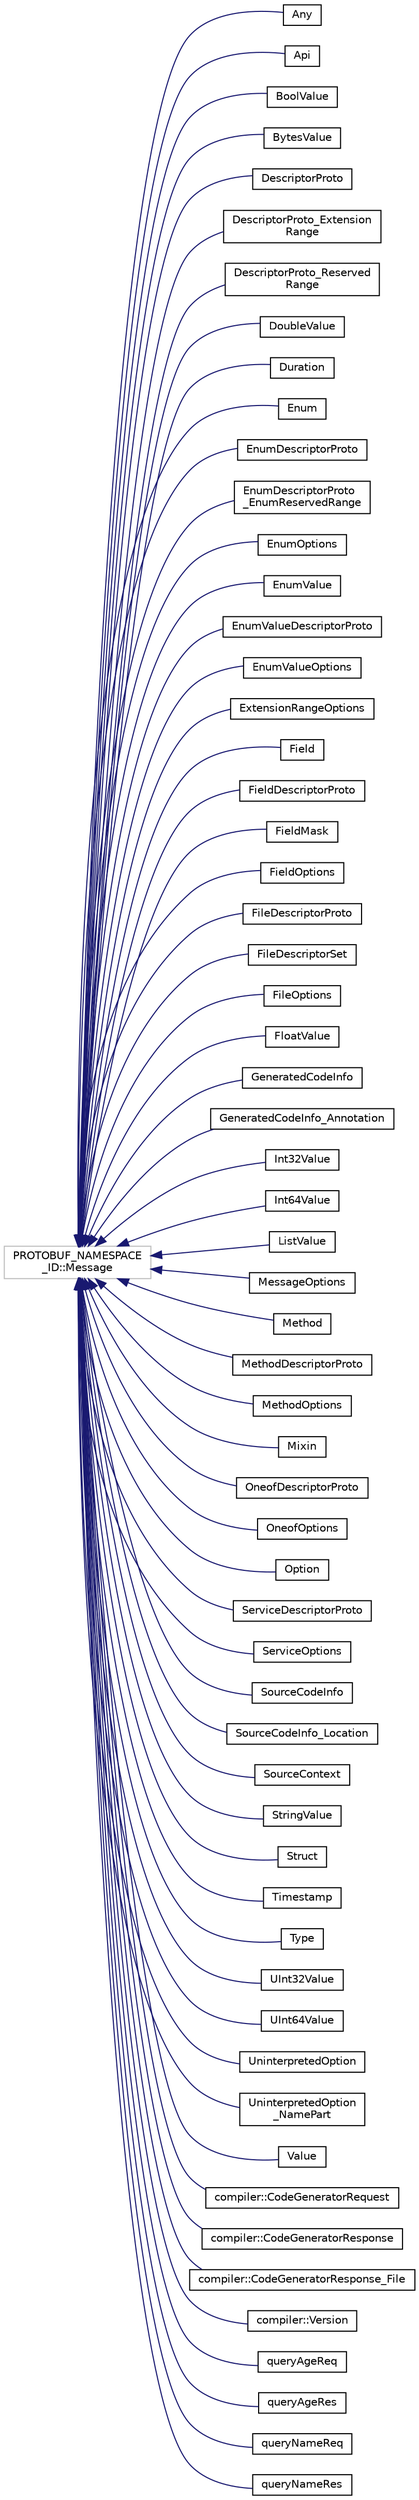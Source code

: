 digraph "类继承关系图"
{
 // LATEX_PDF_SIZE
  edge [fontname="Helvetica",fontsize="10",labelfontname="Helvetica",labelfontsize="10"];
  node [fontname="Helvetica",fontsize="10",shape=record];
  rankdir="LR";
  Node697 [label="PROTOBUF_NAMESPACE\l_ID::Message",height=0.2,width=0.4,color="grey75", fillcolor="white", style="filled",tooltip=" "];
  Node697 -> Node0 [dir="back",color="midnightblue",fontsize="10",style="solid",fontname="Helvetica"];
  Node0 [label="Any",height=0.2,width=0.4,color="black", fillcolor="white", style="filled",URL="$classAny.html",tooltip=" "];
  Node697 -> Node699 [dir="back",color="midnightblue",fontsize="10",style="solid",fontname="Helvetica"];
  Node699 [label="Api",height=0.2,width=0.4,color="black", fillcolor="white", style="filled",URL="$classApi.html",tooltip=" "];
  Node697 -> Node700 [dir="back",color="midnightblue",fontsize="10",style="solid",fontname="Helvetica"];
  Node700 [label="BoolValue",height=0.2,width=0.4,color="black", fillcolor="white", style="filled",URL="$classBoolValue.html",tooltip=" "];
  Node697 -> Node701 [dir="back",color="midnightblue",fontsize="10",style="solid",fontname="Helvetica"];
  Node701 [label="BytesValue",height=0.2,width=0.4,color="black", fillcolor="white", style="filled",URL="$classBytesValue.html",tooltip=" "];
  Node697 -> Node702 [dir="back",color="midnightblue",fontsize="10",style="solid",fontname="Helvetica"];
  Node702 [label="DescriptorProto",height=0.2,width=0.4,color="black", fillcolor="white", style="filled",URL="$classDescriptorProto.html",tooltip=" "];
  Node697 -> Node703 [dir="back",color="midnightblue",fontsize="10",style="solid",fontname="Helvetica"];
  Node703 [label="DescriptorProto_Extension\lRange",height=0.2,width=0.4,color="black", fillcolor="white", style="filled",URL="$classDescriptorProto__ExtensionRange.html",tooltip=" "];
  Node697 -> Node704 [dir="back",color="midnightblue",fontsize="10",style="solid",fontname="Helvetica"];
  Node704 [label="DescriptorProto_Reserved\lRange",height=0.2,width=0.4,color="black", fillcolor="white", style="filled",URL="$classDescriptorProto__ReservedRange.html",tooltip=" "];
  Node697 -> Node705 [dir="back",color="midnightblue",fontsize="10",style="solid",fontname="Helvetica"];
  Node705 [label="DoubleValue",height=0.2,width=0.4,color="black", fillcolor="white", style="filled",URL="$classDoubleValue.html",tooltip=" "];
  Node697 -> Node706 [dir="back",color="midnightblue",fontsize="10",style="solid",fontname="Helvetica"];
  Node706 [label="Duration",height=0.2,width=0.4,color="black", fillcolor="white", style="filled",URL="$classDuration.html",tooltip=" "];
  Node697 -> Node707 [dir="back",color="midnightblue",fontsize="10",style="solid",fontname="Helvetica"];
  Node707 [label="Enum",height=0.2,width=0.4,color="black", fillcolor="white", style="filled",URL="$classEnum.html",tooltip=" "];
  Node697 -> Node708 [dir="back",color="midnightblue",fontsize="10",style="solid",fontname="Helvetica"];
  Node708 [label="EnumDescriptorProto",height=0.2,width=0.4,color="black", fillcolor="white", style="filled",URL="$classEnumDescriptorProto.html",tooltip=" "];
  Node697 -> Node709 [dir="back",color="midnightblue",fontsize="10",style="solid",fontname="Helvetica"];
  Node709 [label="EnumDescriptorProto\l_EnumReservedRange",height=0.2,width=0.4,color="black", fillcolor="white", style="filled",URL="$classEnumDescriptorProto__EnumReservedRange.html",tooltip=" "];
  Node697 -> Node710 [dir="back",color="midnightblue",fontsize="10",style="solid",fontname="Helvetica"];
  Node710 [label="EnumOptions",height=0.2,width=0.4,color="black", fillcolor="white", style="filled",URL="$classEnumOptions.html",tooltip=" "];
  Node697 -> Node711 [dir="back",color="midnightblue",fontsize="10",style="solid",fontname="Helvetica"];
  Node711 [label="EnumValue",height=0.2,width=0.4,color="black", fillcolor="white", style="filled",URL="$classEnumValue.html",tooltip=" "];
  Node697 -> Node712 [dir="back",color="midnightblue",fontsize="10",style="solid",fontname="Helvetica"];
  Node712 [label="EnumValueDescriptorProto",height=0.2,width=0.4,color="black", fillcolor="white", style="filled",URL="$classEnumValueDescriptorProto.html",tooltip=" "];
  Node697 -> Node713 [dir="back",color="midnightblue",fontsize="10",style="solid",fontname="Helvetica"];
  Node713 [label="EnumValueOptions",height=0.2,width=0.4,color="black", fillcolor="white", style="filled",URL="$classEnumValueOptions.html",tooltip=" "];
  Node697 -> Node714 [dir="back",color="midnightblue",fontsize="10",style="solid",fontname="Helvetica"];
  Node714 [label="ExtensionRangeOptions",height=0.2,width=0.4,color="black", fillcolor="white", style="filled",URL="$classExtensionRangeOptions.html",tooltip=" "];
  Node697 -> Node715 [dir="back",color="midnightblue",fontsize="10",style="solid",fontname="Helvetica"];
  Node715 [label="Field",height=0.2,width=0.4,color="black", fillcolor="white", style="filled",URL="$classField.html",tooltip=" "];
  Node697 -> Node716 [dir="back",color="midnightblue",fontsize="10",style="solid",fontname="Helvetica"];
  Node716 [label="FieldDescriptorProto",height=0.2,width=0.4,color="black", fillcolor="white", style="filled",URL="$classFieldDescriptorProto.html",tooltip=" "];
  Node697 -> Node717 [dir="back",color="midnightblue",fontsize="10",style="solid",fontname="Helvetica"];
  Node717 [label="FieldMask",height=0.2,width=0.4,color="black", fillcolor="white", style="filled",URL="$classFieldMask.html",tooltip=" "];
  Node697 -> Node718 [dir="back",color="midnightblue",fontsize="10",style="solid",fontname="Helvetica"];
  Node718 [label="FieldOptions",height=0.2,width=0.4,color="black", fillcolor="white", style="filled",URL="$classFieldOptions.html",tooltip=" "];
  Node697 -> Node719 [dir="back",color="midnightblue",fontsize="10",style="solid",fontname="Helvetica"];
  Node719 [label="FileDescriptorProto",height=0.2,width=0.4,color="black", fillcolor="white", style="filled",URL="$classFileDescriptorProto.html",tooltip=" "];
  Node697 -> Node720 [dir="back",color="midnightblue",fontsize="10",style="solid",fontname="Helvetica"];
  Node720 [label="FileDescriptorSet",height=0.2,width=0.4,color="black", fillcolor="white", style="filled",URL="$classFileDescriptorSet.html",tooltip=" "];
  Node697 -> Node721 [dir="back",color="midnightblue",fontsize="10",style="solid",fontname="Helvetica"];
  Node721 [label="FileOptions",height=0.2,width=0.4,color="black", fillcolor="white", style="filled",URL="$classFileOptions.html",tooltip=" "];
  Node697 -> Node722 [dir="back",color="midnightblue",fontsize="10",style="solid",fontname="Helvetica"];
  Node722 [label="FloatValue",height=0.2,width=0.4,color="black", fillcolor="white", style="filled",URL="$classFloatValue.html",tooltip=" "];
  Node697 -> Node723 [dir="back",color="midnightblue",fontsize="10",style="solid",fontname="Helvetica"];
  Node723 [label="GeneratedCodeInfo",height=0.2,width=0.4,color="black", fillcolor="white", style="filled",URL="$classGeneratedCodeInfo.html",tooltip=" "];
  Node697 -> Node724 [dir="back",color="midnightblue",fontsize="10",style="solid",fontname="Helvetica"];
  Node724 [label="GeneratedCodeInfo_Annotation",height=0.2,width=0.4,color="black", fillcolor="white", style="filled",URL="$classGeneratedCodeInfo__Annotation.html",tooltip=" "];
  Node697 -> Node725 [dir="back",color="midnightblue",fontsize="10",style="solid",fontname="Helvetica"];
  Node725 [label="Int32Value",height=0.2,width=0.4,color="black", fillcolor="white", style="filled",URL="$classInt32Value.html",tooltip=" "];
  Node697 -> Node726 [dir="back",color="midnightblue",fontsize="10",style="solid",fontname="Helvetica"];
  Node726 [label="Int64Value",height=0.2,width=0.4,color="black", fillcolor="white", style="filled",URL="$classInt64Value.html",tooltip=" "];
  Node697 -> Node727 [dir="back",color="midnightblue",fontsize="10",style="solid",fontname="Helvetica"];
  Node727 [label="ListValue",height=0.2,width=0.4,color="black", fillcolor="white", style="filled",URL="$classListValue.html",tooltip=" "];
  Node697 -> Node728 [dir="back",color="midnightblue",fontsize="10",style="solid",fontname="Helvetica"];
  Node728 [label="MessageOptions",height=0.2,width=0.4,color="black", fillcolor="white", style="filled",URL="$classMessageOptions.html",tooltip=" "];
  Node697 -> Node729 [dir="back",color="midnightblue",fontsize="10",style="solid",fontname="Helvetica"];
  Node729 [label="Method",height=0.2,width=0.4,color="black", fillcolor="white", style="filled",URL="$classMethod.html",tooltip=" "];
  Node697 -> Node730 [dir="back",color="midnightblue",fontsize="10",style="solid",fontname="Helvetica"];
  Node730 [label="MethodDescriptorProto",height=0.2,width=0.4,color="black", fillcolor="white", style="filled",URL="$classMethodDescriptorProto.html",tooltip=" "];
  Node697 -> Node731 [dir="back",color="midnightblue",fontsize="10",style="solid",fontname="Helvetica"];
  Node731 [label="MethodOptions",height=0.2,width=0.4,color="black", fillcolor="white", style="filled",URL="$classMethodOptions.html",tooltip=" "];
  Node697 -> Node732 [dir="back",color="midnightblue",fontsize="10",style="solid",fontname="Helvetica"];
  Node732 [label="Mixin",height=0.2,width=0.4,color="black", fillcolor="white", style="filled",URL="$classMixin.html",tooltip=" "];
  Node697 -> Node733 [dir="back",color="midnightblue",fontsize="10",style="solid",fontname="Helvetica"];
  Node733 [label="OneofDescriptorProto",height=0.2,width=0.4,color="black", fillcolor="white", style="filled",URL="$classOneofDescriptorProto.html",tooltip=" "];
  Node697 -> Node734 [dir="back",color="midnightblue",fontsize="10",style="solid",fontname="Helvetica"];
  Node734 [label="OneofOptions",height=0.2,width=0.4,color="black", fillcolor="white", style="filled",URL="$classOneofOptions.html",tooltip=" "];
  Node697 -> Node735 [dir="back",color="midnightblue",fontsize="10",style="solid",fontname="Helvetica"];
  Node735 [label="Option",height=0.2,width=0.4,color="black", fillcolor="white", style="filled",URL="$classOption.html",tooltip=" "];
  Node697 -> Node736 [dir="back",color="midnightblue",fontsize="10",style="solid",fontname="Helvetica"];
  Node736 [label="ServiceDescriptorProto",height=0.2,width=0.4,color="black", fillcolor="white", style="filled",URL="$classServiceDescriptorProto.html",tooltip=" "];
  Node697 -> Node737 [dir="back",color="midnightblue",fontsize="10",style="solid",fontname="Helvetica"];
  Node737 [label="ServiceOptions",height=0.2,width=0.4,color="black", fillcolor="white", style="filled",URL="$classServiceOptions.html",tooltip=" "];
  Node697 -> Node738 [dir="back",color="midnightblue",fontsize="10",style="solid",fontname="Helvetica"];
  Node738 [label="SourceCodeInfo",height=0.2,width=0.4,color="black", fillcolor="white", style="filled",URL="$classSourceCodeInfo.html",tooltip=" "];
  Node697 -> Node739 [dir="back",color="midnightblue",fontsize="10",style="solid",fontname="Helvetica"];
  Node739 [label="SourceCodeInfo_Location",height=0.2,width=0.4,color="black", fillcolor="white", style="filled",URL="$classSourceCodeInfo__Location.html",tooltip=" "];
  Node697 -> Node740 [dir="back",color="midnightblue",fontsize="10",style="solid",fontname="Helvetica"];
  Node740 [label="SourceContext",height=0.2,width=0.4,color="black", fillcolor="white", style="filled",URL="$classSourceContext.html",tooltip=" "];
  Node697 -> Node741 [dir="back",color="midnightblue",fontsize="10",style="solid",fontname="Helvetica"];
  Node741 [label="StringValue",height=0.2,width=0.4,color="black", fillcolor="white", style="filled",URL="$classStringValue.html",tooltip=" "];
  Node697 -> Node742 [dir="back",color="midnightblue",fontsize="10",style="solid",fontname="Helvetica"];
  Node742 [label="Struct",height=0.2,width=0.4,color="black", fillcolor="white", style="filled",URL="$classStruct.html",tooltip=" "];
  Node697 -> Node743 [dir="back",color="midnightblue",fontsize="10",style="solid",fontname="Helvetica"];
  Node743 [label="Timestamp",height=0.2,width=0.4,color="black", fillcolor="white", style="filled",URL="$classTimestamp.html",tooltip=" "];
  Node697 -> Node744 [dir="back",color="midnightblue",fontsize="10",style="solid",fontname="Helvetica"];
  Node744 [label="Type",height=0.2,width=0.4,color="black", fillcolor="white", style="filled",URL="$classType.html",tooltip=" "];
  Node697 -> Node745 [dir="back",color="midnightblue",fontsize="10",style="solid",fontname="Helvetica"];
  Node745 [label="UInt32Value",height=0.2,width=0.4,color="black", fillcolor="white", style="filled",URL="$classUInt32Value.html",tooltip=" "];
  Node697 -> Node746 [dir="back",color="midnightblue",fontsize="10",style="solid",fontname="Helvetica"];
  Node746 [label="UInt64Value",height=0.2,width=0.4,color="black", fillcolor="white", style="filled",URL="$classUInt64Value.html",tooltip=" "];
  Node697 -> Node747 [dir="back",color="midnightblue",fontsize="10",style="solid",fontname="Helvetica"];
  Node747 [label="UninterpretedOption",height=0.2,width=0.4,color="black", fillcolor="white", style="filled",URL="$classUninterpretedOption.html",tooltip=" "];
  Node697 -> Node748 [dir="back",color="midnightblue",fontsize="10",style="solid",fontname="Helvetica"];
  Node748 [label="UninterpretedOption\l_NamePart",height=0.2,width=0.4,color="black", fillcolor="white", style="filled",URL="$classUninterpretedOption__NamePart.html",tooltip=" "];
  Node697 -> Node749 [dir="back",color="midnightblue",fontsize="10",style="solid",fontname="Helvetica"];
  Node749 [label="Value",height=0.2,width=0.4,color="black", fillcolor="white", style="filled",URL="$classValue.html",tooltip=" "];
  Node697 -> Node750 [dir="back",color="midnightblue",fontsize="10",style="solid",fontname="Helvetica"];
  Node750 [label="compiler::CodeGeneratorRequest",height=0.2,width=0.4,color="black", fillcolor="white", style="filled",URL="$classcompiler_1_1CodeGeneratorRequest.html",tooltip=" "];
  Node697 -> Node751 [dir="back",color="midnightblue",fontsize="10",style="solid",fontname="Helvetica"];
  Node751 [label="compiler::CodeGeneratorResponse",height=0.2,width=0.4,color="black", fillcolor="white", style="filled",URL="$classcompiler_1_1CodeGeneratorResponse.html",tooltip=" "];
  Node697 -> Node752 [dir="back",color="midnightblue",fontsize="10",style="solid",fontname="Helvetica"];
  Node752 [label="compiler::CodeGeneratorResponse_File",height=0.2,width=0.4,color="black", fillcolor="white", style="filled",URL="$classcompiler_1_1CodeGeneratorResponse__File.html",tooltip=" "];
  Node697 -> Node753 [dir="back",color="midnightblue",fontsize="10",style="solid",fontname="Helvetica"];
  Node753 [label="compiler::Version",height=0.2,width=0.4,color="black", fillcolor="white", style="filled",URL="$classcompiler_1_1Version.html",tooltip=" "];
  Node697 -> Node754 [dir="back",color="midnightblue",fontsize="10",style="solid",fontname="Helvetica"];
  Node754 [label="queryAgeReq",height=0.2,width=0.4,color="black", fillcolor="white", style="filled",URL="$classqueryAgeReq.html",tooltip=" "];
  Node697 -> Node755 [dir="back",color="midnightblue",fontsize="10",style="solid",fontname="Helvetica"];
  Node755 [label="queryAgeRes",height=0.2,width=0.4,color="black", fillcolor="white", style="filled",URL="$classqueryAgeRes.html",tooltip=" "];
  Node697 -> Node756 [dir="back",color="midnightblue",fontsize="10",style="solid",fontname="Helvetica"];
  Node756 [label="queryNameReq",height=0.2,width=0.4,color="black", fillcolor="white", style="filled",URL="$classqueryNameReq.html",tooltip=" "];
  Node697 -> Node757 [dir="back",color="midnightblue",fontsize="10",style="solid",fontname="Helvetica"];
  Node757 [label="queryNameRes",height=0.2,width=0.4,color="black", fillcolor="white", style="filled",URL="$classqueryNameRes.html",tooltip=" "];
}
